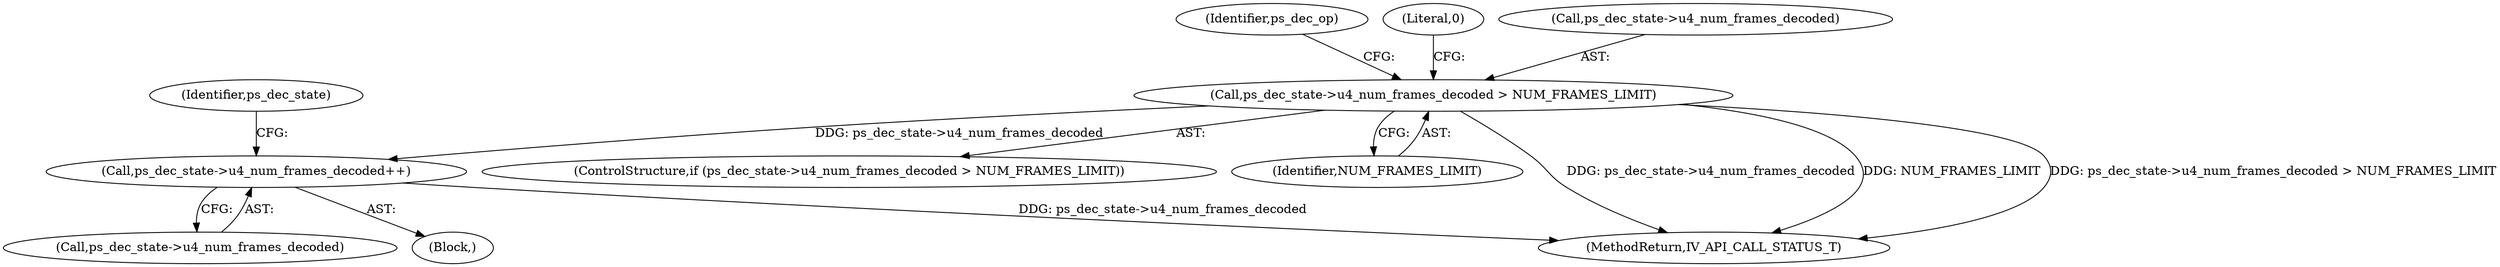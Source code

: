 digraph "0_Android_a86eb798d077b9b25c8f8c77e3c02c2f287c1ce7@pointer" {
"1000297" [label="(Call,ps_dec_state->u4_num_frames_decoded > NUM_FRAMES_LIMIT)"];
"1001530" [label="(Call,ps_dec_state->u4_num_frames_decoded++)"];
"1000306" [label="(Identifier,ps_dec_op)"];
"1000296" [label="(ControlStructure,if (ps_dec_state->u4_num_frames_decoded > NUM_FRAMES_LIMIT))"];
"1000301" [label="(Identifier,NUM_FRAMES_LIMIT)"];
"1001531" [label="(Call,ps_dec_state->u4_num_frames_decoded)"];
"1000297" [label="(Call,ps_dec_state->u4_num_frames_decoded > NUM_FRAMES_LIMIT)"];
"1000316" [label="(Literal,0)"];
"1001437" [label="(Block,)"];
"1000298" [label="(Call,ps_dec_state->u4_num_frames_decoded)"];
"1001695" [label="(MethodReturn,IV_API_CALL_STATUS_T)"];
"1001542" [label="(Identifier,ps_dec_state)"];
"1001530" [label="(Call,ps_dec_state->u4_num_frames_decoded++)"];
"1000297" -> "1000296"  [label="AST: "];
"1000297" -> "1000301"  [label="CFG: "];
"1000298" -> "1000297"  [label="AST: "];
"1000301" -> "1000297"  [label="AST: "];
"1000306" -> "1000297"  [label="CFG: "];
"1000316" -> "1000297"  [label="CFG: "];
"1000297" -> "1001695"  [label="DDG: ps_dec_state->u4_num_frames_decoded"];
"1000297" -> "1001695"  [label="DDG: NUM_FRAMES_LIMIT"];
"1000297" -> "1001695"  [label="DDG: ps_dec_state->u4_num_frames_decoded > NUM_FRAMES_LIMIT"];
"1000297" -> "1001530"  [label="DDG: ps_dec_state->u4_num_frames_decoded"];
"1001530" -> "1001437"  [label="AST: "];
"1001530" -> "1001531"  [label="CFG: "];
"1001531" -> "1001530"  [label="AST: "];
"1001542" -> "1001530"  [label="CFG: "];
"1001530" -> "1001695"  [label="DDG: ps_dec_state->u4_num_frames_decoded"];
}

